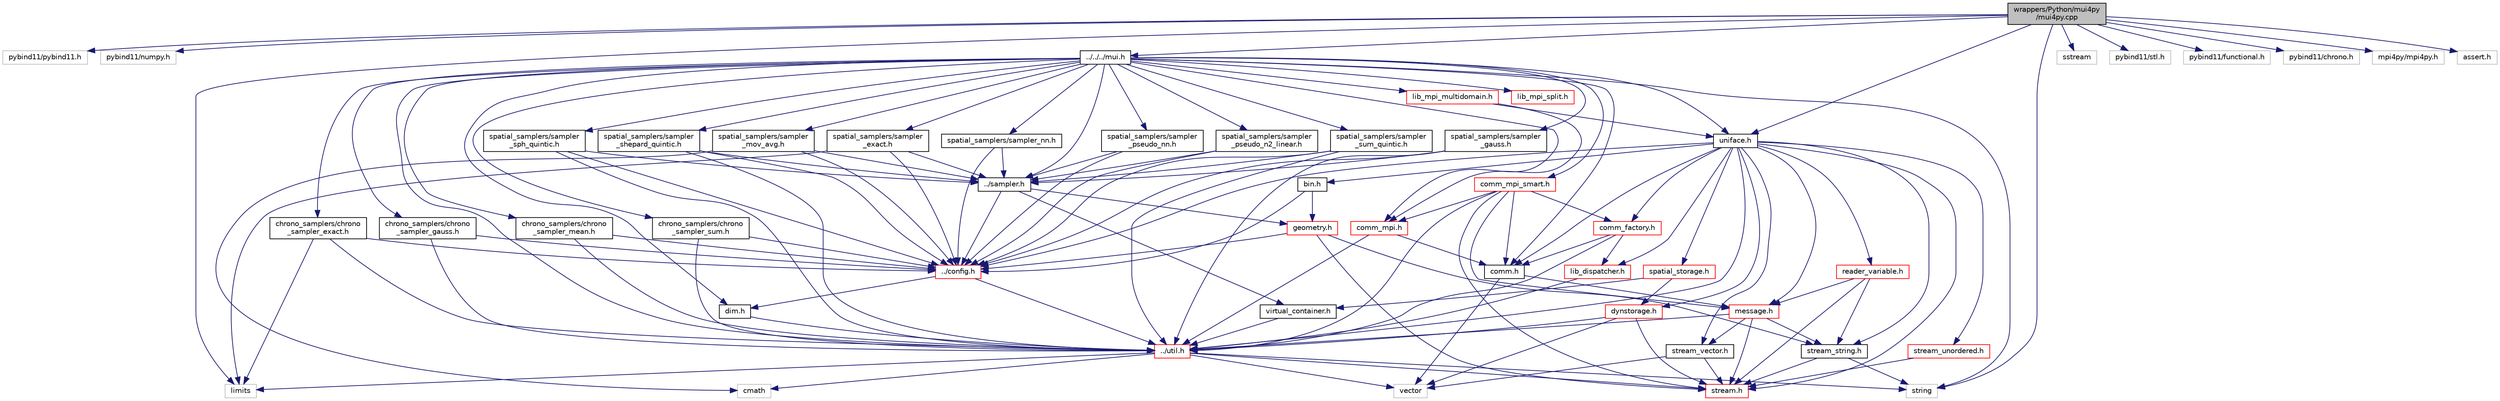 digraph "wrappers/Python/mui4py/mui4py.cpp"
{
 // LATEX_PDF_SIZE
  edge [fontname="Helvetica",fontsize="10",labelfontname="Helvetica",labelfontsize="10"];
  node [fontname="Helvetica",fontsize="10",shape=record];
  Node1 [label="wrappers/Python/mui4py\l/mui4py.cpp",height=0.2,width=0.4,color="black", fillcolor="grey75", style="filled", fontcolor="black",tooltip=" "];
  Node1 -> Node2 [color="midnightblue",fontsize="10",style="solid",fontname="Helvetica"];
  Node2 [label="pybind11/pybind11.h",height=0.2,width=0.4,color="grey75", fillcolor="white", style="filled",tooltip=" "];
  Node1 -> Node3 [color="midnightblue",fontsize="10",style="solid",fontname="Helvetica"];
  Node3 [label="pybind11/numpy.h",height=0.2,width=0.4,color="grey75", fillcolor="white", style="filled",tooltip=" "];
  Node1 -> Node4 [color="midnightblue",fontsize="10",style="solid",fontname="Helvetica"];
  Node4 [label="../../../mui.h",height=0.2,width=0.4,color="black", fillcolor="white", style="filled",URL="$mui_8h.html",tooltip="The main header file for MUI. Usually the only file that needs to be included in order to integrate i..."];
  Node4 -> Node5 [color="midnightblue",fontsize="10",style="solid",fontname="Helvetica"];
  Node5 [label="chrono_samplers/chrono\l_sampler_exact.h",height=0.2,width=0.4,color="black", fillcolor="white", style="filled",URL="$chrono__sampler__exact_8h.html",tooltip="Temporal sampler that samples at exactly the time specified and performs no interpolation."];
  Node5 -> Node6 [color="midnightblue",fontsize="10",style="solid",fontname="Helvetica"];
  Node6 [label="limits",height=0.2,width=0.4,color="grey75", fillcolor="white", style="filled",tooltip=" "];
  Node5 -> Node7 [color="midnightblue",fontsize="10",style="solid",fontname="Helvetica"];
  Node7 [label="../util.h",height=0.2,width=0.4,color="red", fillcolor="white", style="filled",URL="$util_8h.html",tooltip="Provides a number of utility functions used through the rest of the library."];
  Node7 -> Node11 [color="midnightblue",fontsize="10",style="solid",fontname="Helvetica"];
  Node11 [label="cmath",height=0.2,width=0.4,color="grey75", fillcolor="white", style="filled",tooltip=" "];
  Node7 -> Node6 [color="midnightblue",fontsize="10",style="solid",fontname="Helvetica"];
  Node7 -> Node19 [color="midnightblue",fontsize="10",style="solid",fontname="Helvetica"];
  Node19 [label="string",height=0.2,width=0.4,color="grey75", fillcolor="white", style="filled",tooltip=" "];
  Node7 -> Node29 [color="midnightblue",fontsize="10",style="solid",fontname="Helvetica"];
  Node29 [label="vector",height=0.2,width=0.4,color="grey75", fillcolor="white", style="filled",tooltip=" "];
  Node7 -> Node33 [color="midnightblue",fontsize="10",style="solid",fontname="Helvetica"];
  Node33 [label="stream.h",height=0.2,width=0.4,color="red", fillcolor="white", style="filled",URL="$stream_8h.html",tooltip="Defines base stream class container_stream and associated functors."];
  Node5 -> Node37 [color="midnightblue",fontsize="10",style="solid",fontname="Helvetica"];
  Node37 [label="../config.h",height=0.2,width=0.4,color="red", fillcolor="white", style="filled",URL="$config_8h.html",tooltip="File containing data structures defining all data types used by an interface."];
  Node37 -> Node7 [color="midnightblue",fontsize="10",style="solid",fontname="Helvetica"];
  Node37 -> Node38 [color="midnightblue",fontsize="10",style="solid",fontname="Helvetica"];
  Node38 [label="dim.h",height=0.2,width=0.4,color="black", fillcolor="white", style="filled",URL="$dim_8h.html",tooltip="File providing data specialisms at different dimensionalities."];
  Node38 -> Node7 [color="midnightblue",fontsize="10",style="solid",fontname="Helvetica"];
  Node4 -> Node40 [color="midnightblue",fontsize="10",style="solid",fontname="Helvetica"];
  Node40 [label="chrono_samplers/chrono\l_sampler_gauss.h",height=0.2,width=0.4,color="black", fillcolor="white", style="filled",URL="$chrono__sampler__gauss_8h.html",tooltip="Temporal sampler that applies Gaussian interpolation and is symmetric for past and future."];
  Node40 -> Node7 [color="midnightblue",fontsize="10",style="solid",fontname="Helvetica"];
  Node40 -> Node37 [color="midnightblue",fontsize="10",style="solid",fontname="Helvetica"];
  Node4 -> Node41 [color="midnightblue",fontsize="10",style="solid",fontname="Helvetica"];
  Node41 [label="chrono_samplers/chrono\l_sampler_sum.h",height=0.2,width=0.4,color="black", fillcolor="white", style="filled",URL="$chrono__sampler__sum_8h.html",tooltip="Temporal sampler that sums in time ranging from [ now - left, now + right ]."];
  Node41 -> Node7 [color="midnightblue",fontsize="10",style="solid",fontname="Helvetica"];
  Node41 -> Node37 [color="midnightblue",fontsize="10",style="solid",fontname="Helvetica"];
  Node4 -> Node42 [color="midnightblue",fontsize="10",style="solid",fontname="Helvetica"];
  Node42 [label="chrono_samplers/chrono\l_sampler_mean.h",height=0.2,width=0.4,color="black", fillcolor="white", style="filled",URL="$chrono__sampler__mean_8h.html",tooltip="Temporal sampler that averages in time with a range from [ now - left, now + right ]."];
  Node42 -> Node7 [color="midnightblue",fontsize="10",style="solid",fontname="Helvetica"];
  Node42 -> Node37 [color="midnightblue",fontsize="10",style="solid",fontname="Helvetica"];
  Node4 -> Node43 [color="midnightblue",fontsize="10",style="solid",fontname="Helvetica"];
  Node43 [label="spatial_samplers/sampler\l_exact.h",height=0.2,width=0.4,color="black", fillcolor="white", style="filled",URL="$sampler__exact_8h.html",tooltip="Spatial sampler that provides a value at an exact point with no interpolation."];
  Node43 -> Node6 [color="midnightblue",fontsize="10",style="solid",fontname="Helvetica"];
  Node43 -> Node37 [color="midnightblue",fontsize="10",style="solid",fontname="Helvetica"];
  Node43 -> Node44 [color="midnightblue",fontsize="10",style="solid",fontname="Helvetica"];
  Node44 [label="../sampler.h",height=0.2,width=0.4,color="black", fillcolor="white", style="filled",URL="$sampler_8h.html",tooltip="A reference file for making custom samplers. The new sampler does not have to derive from this class,..."];
  Node44 -> Node37 [color="midnightblue",fontsize="10",style="solid",fontname="Helvetica"];
  Node44 -> Node45 [color="midnightblue",fontsize="10",style="solid",fontname="Helvetica"];
  Node45 [label="geometry.h",height=0.2,width=0.4,color="red", fillcolor="white", style="filled",URL="$geometry_8h.html",tooltip="Base classes for creating geometries, primarily used by spatial interpolation methods and for definin..."];
  Node45 -> Node37 [color="midnightblue",fontsize="10",style="solid",fontname="Helvetica"];
  Node45 -> Node33 [color="midnightblue",fontsize="10",style="solid",fontname="Helvetica"];
  Node45 -> Node46 [color="midnightblue",fontsize="10",style="solid",fontname="Helvetica"];
  Node46 [label="stream_string.h",height=0.2,width=0.4,color="black", fillcolor="white", style="filled",URL="$stream__string_8h.html",tooltip="Defines the stream in/out for std::string data type."];
  Node46 -> Node19 [color="midnightblue",fontsize="10",style="solid",fontname="Helvetica"];
  Node46 -> Node33 [color="midnightblue",fontsize="10",style="solid",fontname="Helvetica"];
  Node44 -> Node47 [color="midnightblue",fontsize="10",style="solid",fontname="Helvetica"];
  Node47 [label="virtual_container.h",height=0.2,width=0.4,color="black", fillcolor="white", style="filled",URL="$virtual__container_8h.html",tooltip="Provides a virtual container interface that is used to wrap around data structures created by dynstor..."];
  Node47 -> Node7 [color="midnightblue",fontsize="10",style="solid",fontname="Helvetica"];
  Node4 -> Node48 [color="midnightblue",fontsize="10",style="solid",fontname="Helvetica"];
  Node48 [label="spatial_samplers/sampler\l_gauss.h",height=0.2,width=0.4,color="black", fillcolor="white", style="filled",URL="$sampler__gauss_8h.html",tooltip="Spatial sampler that provides a value at a point using Gaussian interpolation."];
  Node48 -> Node7 [color="midnightblue",fontsize="10",style="solid",fontname="Helvetica"];
  Node48 -> Node37 [color="midnightblue",fontsize="10",style="solid",fontname="Helvetica"];
  Node48 -> Node44 [color="midnightblue",fontsize="10",style="solid",fontname="Helvetica"];
  Node4 -> Node49 [color="midnightblue",fontsize="10",style="solid",fontname="Helvetica"];
  Node49 [label="spatial_samplers/sampler\l_mov_avg.h",height=0.2,width=0.4,color="black", fillcolor="white", style="filled",URL="$sampler__mov__avg_8h.html",tooltip="Spatial sampler that provides a value at a point using a moving average interpolation."];
  Node49 -> Node37 [color="midnightblue",fontsize="10",style="solid",fontname="Helvetica"];
  Node49 -> Node44 [color="midnightblue",fontsize="10",style="solid",fontname="Helvetica"];
  Node49 -> Node11 [color="midnightblue",fontsize="10",style="solid",fontname="Helvetica"];
  Node4 -> Node50 [color="midnightblue",fontsize="10",style="solid",fontname="Helvetica"];
  Node50 [label="spatial_samplers/sampler_nn.h",height=0.2,width=0.4,color="black", fillcolor="white", style="filled",URL="$sampler__nn_8h.html",tooltip="Spatial sampler that provides a value at a point using a nearest neighbour interpolation."];
  Node50 -> Node37 [color="midnightblue",fontsize="10",style="solid",fontname="Helvetica"];
  Node50 -> Node44 [color="midnightblue",fontsize="10",style="solid",fontname="Helvetica"];
  Node4 -> Node51 [color="midnightblue",fontsize="10",style="solid",fontname="Helvetica"];
  Node51 [label="spatial_samplers/sampler\l_pseudo_nn.h",height=0.2,width=0.4,color="black", fillcolor="white", style="filled",URL="$sampler__pseudo__nn_8h.html",tooltip="Spatial sampler that provides a value at a point using a pseudo nearest neighbour interpolation."];
  Node51 -> Node37 [color="midnightblue",fontsize="10",style="solid",fontname="Helvetica"];
  Node51 -> Node44 [color="midnightblue",fontsize="10",style="solid",fontname="Helvetica"];
  Node4 -> Node52 [color="midnightblue",fontsize="10",style="solid",fontname="Helvetica"];
  Node52 [label="spatial_samplers/sampler\l_pseudo_n2_linear.h",height=0.2,width=0.4,color="black", fillcolor="white", style="filled",URL="$sampler__pseudo__n2__linear_8h.html",tooltip="Spatial sampler that provides a value at a point using a pseudo-linear n^2 interpolation."];
  Node52 -> Node37 [color="midnightblue",fontsize="10",style="solid",fontname="Helvetica"];
  Node52 -> Node44 [color="midnightblue",fontsize="10",style="solid",fontname="Helvetica"];
  Node4 -> Node53 [color="midnightblue",fontsize="10",style="solid",fontname="Helvetica"];
  Node53 [label="spatial_samplers/sampler\l_sum_quintic.h",height=0.2,width=0.4,color="black", fillcolor="white", style="filled",URL="$sampler__sum__quintic_8h.html",tooltip="Spatial sampler that provides a value at a point using summation with a quintic kernel."];
  Node53 -> Node7 [color="midnightblue",fontsize="10",style="solid",fontname="Helvetica"];
  Node53 -> Node37 [color="midnightblue",fontsize="10",style="solid",fontname="Helvetica"];
  Node53 -> Node44 [color="midnightblue",fontsize="10",style="solid",fontname="Helvetica"];
  Node4 -> Node54 [color="midnightblue",fontsize="10",style="solid",fontname="Helvetica"];
  Node54 [label="spatial_samplers/sampler\l_sph_quintic.h",height=0.2,width=0.4,color="black", fillcolor="white", style="filled",URL="$sampler__sph__quintic_8h.html",tooltip="Spatial sampler that provides a value at a point using SPH interpolation with a quintic kernel."];
  Node54 -> Node7 [color="midnightblue",fontsize="10",style="solid",fontname="Helvetica"];
  Node54 -> Node37 [color="midnightblue",fontsize="10",style="solid",fontname="Helvetica"];
  Node54 -> Node44 [color="midnightblue",fontsize="10",style="solid",fontname="Helvetica"];
  Node4 -> Node55 [color="midnightblue",fontsize="10",style="solid",fontname="Helvetica"];
  Node55 [label="spatial_samplers/sampler\l_shepard_quintic.h",height=0.2,width=0.4,color="black", fillcolor="white", style="filled",URL="$sampler__shepard__quintic_8h.html",tooltip=" "];
  Node55 -> Node7 [color="midnightblue",fontsize="10",style="solid",fontname="Helvetica"];
  Node55 -> Node37 [color="midnightblue",fontsize="10",style="solid",fontname="Helvetica"];
  Node55 -> Node44 [color="midnightblue",fontsize="10",style="solid",fontname="Helvetica"];
  Node4 -> Node44 [color="midnightblue",fontsize="10",style="solid",fontname="Helvetica"];
  Node4 -> Node56 [color="midnightblue",fontsize="10",style="solid",fontname="Helvetica"];
  Node56 [label="comm.h",height=0.2,width=0.4,color="black", fillcolor="white", style="filled",URL="$comm_8h.html",tooltip="File containing class definition of communication interface. This is the base class for all other com..."];
  Node56 -> Node29 [color="midnightblue",fontsize="10",style="solid",fontname="Helvetica"];
  Node56 -> Node57 [color="midnightblue",fontsize="10",style="solid",fontname="Helvetica"];
  Node57 [label="message.h",height=0.2,width=0.4,color="red", fillcolor="white", style="filled",URL="$message_8h.html",tooltip="Structure to contain and manipulate data from internal data to MPI message."];
  Node57 -> Node33 [color="midnightblue",fontsize="10",style="solid",fontname="Helvetica"];
  Node57 -> Node7 [color="midnightblue",fontsize="10",style="solid",fontname="Helvetica"];
  Node57 -> Node46 [color="midnightblue",fontsize="10",style="solid",fontname="Helvetica"];
  Node57 -> Node58 [color="midnightblue",fontsize="10",style="solid",fontname="Helvetica"];
  Node58 [label="stream_vector.h",height=0.2,width=0.4,color="black", fillcolor="white", style="filled",URL="$stream__vector_8h.html",tooltip="Defines the stream in/out for std::vector data type."];
  Node58 -> Node29 [color="midnightblue",fontsize="10",style="solid",fontname="Helvetica"];
  Node58 -> Node33 [color="midnightblue",fontsize="10",style="solid",fontname="Helvetica"];
  Node4 -> Node61 [color="midnightblue",fontsize="10",style="solid",fontname="Helvetica"];
  Node61 [label="comm_mpi.h",height=0.2,width=0.4,color="red", fillcolor="white", style="filled",URL="$comm__mpi_8h.html",tooltip="Class definition of base MPI communicator."];
  Node61 -> Node56 [color="midnightblue",fontsize="10",style="solid",fontname="Helvetica"];
  Node61 -> Node7 [color="midnightblue",fontsize="10",style="solid",fontname="Helvetica"];
  Node4 -> Node64 [color="midnightblue",fontsize="10",style="solid",fontname="Helvetica"];
  Node64 [label="comm_mpi_smart.h",height=0.2,width=0.4,color="red", fillcolor="white", style="filled",URL="$comm__mpi__smart_8h.html",tooltip="Structures and methods for a smart (communication reducing) communicator type."];
  Node64 -> Node7 [color="midnightblue",fontsize="10",style="solid",fontname="Helvetica"];
  Node64 -> Node56 [color="midnightblue",fontsize="10",style="solid",fontname="Helvetica"];
  Node64 -> Node61 [color="midnightblue",fontsize="10",style="solid",fontname="Helvetica"];
  Node64 -> Node66 [color="midnightblue",fontsize="10",style="solid",fontname="Helvetica"];
  Node66 [label="comm_factory.h",height=0.2,width=0.4,color="red", fillcolor="white", style="filled",URL="$comm__factory_8h.html",tooltip="Structures and methods to create a new communicator based on chosen protocols."];
  Node66 -> Node7 [color="midnightblue",fontsize="10",style="solid",fontname="Helvetica"];
  Node66 -> Node67 [color="midnightblue",fontsize="10",style="solid",fontname="Helvetica"];
  Node67 [label="lib_dispatcher.h",height=0.2,width=0.4,color="red", fillcolor="white", style="filled",URL="$lib__dispatcher_8h.html",tooltip="Structure for communicator used in comm_factory.h."];
  Node67 -> Node7 [color="midnightblue",fontsize="10",style="solid",fontname="Helvetica"];
  Node66 -> Node56 [color="midnightblue",fontsize="10",style="solid",fontname="Helvetica"];
  Node64 -> Node57 [color="midnightblue",fontsize="10",style="solid",fontname="Helvetica"];
  Node64 -> Node33 [color="midnightblue",fontsize="10",style="solid",fontname="Helvetica"];
  Node4 -> Node38 [color="midnightblue",fontsize="10",style="solid",fontname="Helvetica"];
  Node4 -> Node69 [color="midnightblue",fontsize="10",style="solid",fontname="Helvetica"];
  Node69 [label="lib_mpi_split.h",height=0.2,width=0.4,color="red", fillcolor="white", style="filled",URL="$lib__mpi__split_8h.html",tooltip="Provides helper functions to generate (and finalize) a new MPI comm world that can then be used by an..."];
  Node4 -> Node71 [color="midnightblue",fontsize="10",style="solid",fontname="Helvetica"];
  Node71 [label="lib_mpi_multidomain.h",height=0.2,width=0.4,color="red", fillcolor="white", style="filled",URL="$lib__mpi__multidomain_8h.html",tooltip="Provides helper functions for creating and synchronising multiple MUI interfaces for a single domain."];
  Node71 -> Node61 [color="midnightblue",fontsize="10",style="solid",fontname="Helvetica"];
  Node71 -> Node73 [color="midnightblue",fontsize="10",style="solid",fontname="Helvetica"];
  Node73 [label="uniface.h",height=0.2,width=0.4,color="black", fillcolor="white", style="filled",URL="$uniface_8h.html",tooltip="Provides the majority of the useful functionality for MUI, including all fetch, commit and push funct..."];
  Node73 -> Node7 [color="midnightblue",fontsize="10",style="solid",fontname="Helvetica"];
  Node73 -> Node56 [color="midnightblue",fontsize="10",style="solid",fontname="Helvetica"];
  Node73 -> Node66 [color="midnightblue",fontsize="10",style="solid",fontname="Helvetica"];
  Node73 -> Node37 [color="midnightblue",fontsize="10",style="solid",fontname="Helvetica"];
  Node73 -> Node74 [color="midnightblue",fontsize="10",style="solid",fontname="Helvetica"];
  Node74 [label="dynstorage.h",height=0.2,width=0.4,color="red", fillcolor="white", style="filled",URL="$dynstorage_8h.html",tooltip="Implementation of a compound dynamic data structure used throughout MUI."];
  Node74 -> Node29 [color="midnightblue",fontsize="10",style="solid",fontname="Helvetica"];
  Node74 -> Node33 [color="midnightblue",fontsize="10",style="solid",fontname="Helvetica"];
  Node74 -> Node7 [color="midnightblue",fontsize="10",style="solid",fontname="Helvetica"];
  Node73 -> Node78 [color="midnightblue",fontsize="10",style="solid",fontname="Helvetica"];
  Node78 [label="spatial_storage.h",height=0.2,width=0.4,color="red", fillcolor="white", style="filled",URL="$spatial__storage_8h.html",tooltip="Defines the spatial_storage data type."];
  Node78 -> Node74 [color="midnightblue",fontsize="10",style="solid",fontname="Helvetica"];
  Node78 -> Node47 [color="midnightblue",fontsize="10",style="solid",fontname="Helvetica"];
  Node73 -> Node67 [color="midnightblue",fontsize="10",style="solid",fontname="Helvetica"];
  Node73 -> Node57 [color="midnightblue",fontsize="10",style="solid",fontname="Helvetica"];
  Node73 -> Node80 [color="midnightblue",fontsize="10",style="solid",fontname="Helvetica"];
  Node80 [label="reader_variable.h",height=0.2,width=0.4,color="red", fillcolor="white", style="filled",URL="$reader__variable_8h.html",tooltip="Creates a structure to parse a message as variables and pass them to a function as arguments."];
  Node80 -> Node57 [color="midnightblue",fontsize="10",style="solid",fontname="Helvetica"];
  Node80 -> Node33 [color="midnightblue",fontsize="10",style="solid",fontname="Helvetica"];
  Node80 -> Node46 [color="midnightblue",fontsize="10",style="solid",fontname="Helvetica"];
  Node73 -> Node58 [color="midnightblue",fontsize="10",style="solid",fontname="Helvetica"];
  Node73 -> Node81 [color="midnightblue",fontsize="10",style="solid",fontname="Helvetica"];
  Node81 [label="stream_unordered.h",height=0.2,width=0.4,color="red", fillcolor="white", style="filled",URL="$stream__unordered_8h.html",tooltip="Defines the stream in/out for the unordered std::unordered_map. data type."];
  Node81 -> Node33 [color="midnightblue",fontsize="10",style="solid",fontname="Helvetica"];
  Node73 -> Node46 [color="midnightblue",fontsize="10",style="solid",fontname="Helvetica"];
  Node73 -> Node83 [color="midnightblue",fontsize="10",style="solid",fontname="Helvetica"];
  Node83 [label="bin.h",height=0.2,width=0.4,color="black", fillcolor="white", style="filled",URL="$bin_8h.html",tooltip="Structures and methods to create an underlying binning structure for data received through an interfa..."];
  Node83 -> Node45 [color="midnightblue",fontsize="10",style="solid",fontname="Helvetica"];
  Node83 -> Node37 [color="midnightblue",fontsize="10",style="solid",fontname="Helvetica"];
  Node73 -> Node33 [color="midnightblue",fontsize="10",style="solid",fontname="Helvetica"];
  Node4 -> Node73 [color="midnightblue",fontsize="10",style="solid",fontname="Helvetica"];
  Node4 -> Node7 [color="midnightblue",fontsize="10",style="solid",fontname="Helvetica"];
  Node4 -> Node19 [color="midnightblue",fontsize="10",style="solid",fontname="Helvetica"];
  Node1 -> Node73 [color="midnightblue",fontsize="10",style="solid",fontname="Helvetica"];
  Node1 -> Node19 [color="midnightblue",fontsize="10",style="solid",fontname="Helvetica"];
  Node1 -> Node6 [color="midnightblue",fontsize="10",style="solid",fontname="Helvetica"];
  Node1 -> Node84 [color="midnightblue",fontsize="10",style="solid",fontname="Helvetica"];
  Node84 [label="sstream",height=0.2,width=0.4,color="grey75", fillcolor="white", style="filled",tooltip=" "];
  Node1 -> Node85 [color="midnightblue",fontsize="10",style="solid",fontname="Helvetica"];
  Node85 [label="pybind11/stl.h",height=0.2,width=0.4,color="grey75", fillcolor="white", style="filled",tooltip=" "];
  Node1 -> Node86 [color="midnightblue",fontsize="10",style="solid",fontname="Helvetica"];
  Node86 [label="pybind11/functional.h",height=0.2,width=0.4,color="grey75", fillcolor="white", style="filled",tooltip=" "];
  Node1 -> Node87 [color="midnightblue",fontsize="10",style="solid",fontname="Helvetica"];
  Node87 [label="pybind11/chrono.h",height=0.2,width=0.4,color="grey75", fillcolor="white", style="filled",tooltip=" "];
  Node1 -> Node88 [color="midnightblue",fontsize="10",style="solid",fontname="Helvetica"];
  Node88 [label="mpi4py/mpi4py.h",height=0.2,width=0.4,color="grey75", fillcolor="white", style="filled",tooltip=" "];
  Node1 -> Node89 [color="midnightblue",fontsize="10",style="solid",fontname="Helvetica"];
  Node89 [label="assert.h",height=0.2,width=0.4,color="grey75", fillcolor="white", style="filled",tooltip=" "];
}
